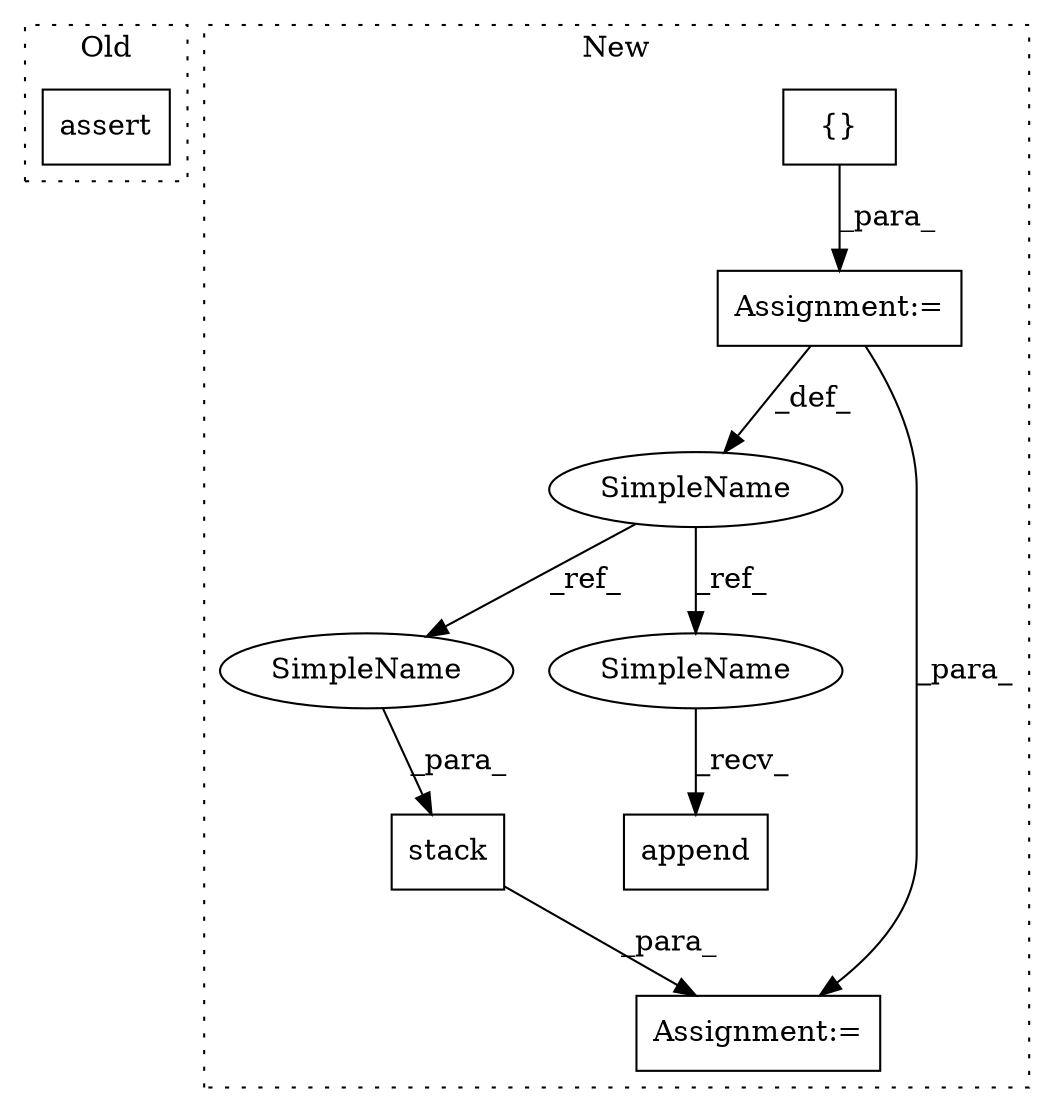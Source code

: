 digraph G {
subgraph cluster0 {
1 [label="assert" a="6" s="9023" l="7" shape="box"];
label = "Old";
style="dotted";
}
subgraph cluster1 {
2 [label="stack" a="32" s="9408,9421" l="6,1" shape="box"];
3 [label="{}" a="4" s="9027" l="2" shape="box"];
4 [label="SimpleName" a="42" s="9010" l="7" shape="ellipse"];
5 [label="append" a="32" s="9365,9378" l="7,1" shape="box"];
6 [label="Assignment:=" a="7" s="9399" l="1" shape="box"];
7 [label="Assignment:=" a="7" s="9017" l="1" shape="box"];
8 [label="SimpleName" a="42" s="9414" l="7" shape="ellipse"];
9 [label="SimpleName" a="42" s="9357" l="7" shape="ellipse"];
label = "New";
style="dotted";
}
2 -> 6 [label="_para_"];
3 -> 7 [label="_para_"];
4 -> 8 [label="_ref_"];
4 -> 9 [label="_ref_"];
7 -> 4 [label="_def_"];
7 -> 6 [label="_para_"];
8 -> 2 [label="_para_"];
9 -> 5 [label="_recv_"];
}